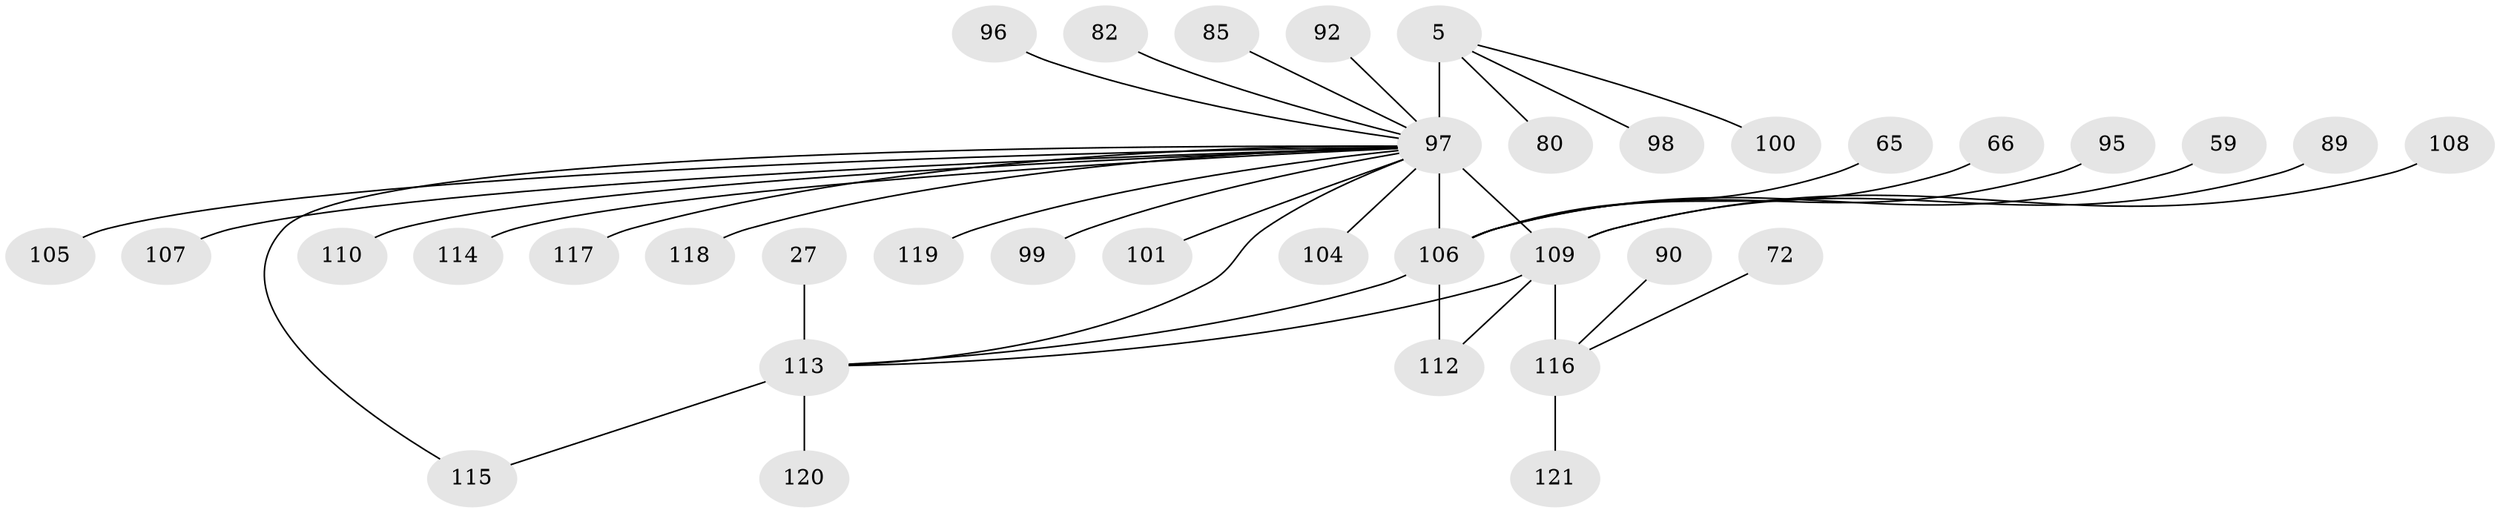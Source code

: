 // original degree distribution, {10: 0.05785123966942149, 7: 0.024793388429752067, 9: 0.03305785123966942, 8: 0.04132231404958678, 12: 0.01652892561983471, 5: 0.024793388429752067, 11: 0.024793388429752067, 6: 0.024793388429752067, 1: 0.5537190082644629, 2: 0.1652892561983471, 3: 0.03305785123966942}
// Generated by graph-tools (version 1.1) at 2025/59/03/04/25 21:59:08]
// undirected, 36 vertices, 39 edges
graph export_dot {
graph [start="1"]
  node [color=gray90,style=filled];
  5 [super="+2"];
  27 [super="+26"];
  59;
  65;
  66;
  72;
  80 [super="+51"];
  82;
  85;
  89;
  90;
  92;
  95 [super="+94"];
  96;
  97 [super="+64+42+53+71+84+31+37+38+40+41+47+50+56+58+73+76+78"];
  98;
  99 [super="+36+52"];
  100;
  101;
  104;
  105 [super="+70"];
  106 [super="+61+12+93+32+39+48+23"];
  107;
  108;
  109 [super="+16+34+67+81+86"];
  110;
  112 [super="+68"];
  113 [super="+102"];
  114;
  115 [super="+111+44+60"];
  116 [super="+18"];
  117 [super="+87"];
  118;
  119;
  120;
  121 [super="+103"];
  5 -- 100;
  5 -- 97 [weight=9];
  5 -- 98;
  5 -- 80;
  27 -- 113 [weight=8];
  59 -- 106;
  65 -- 106;
  66 -- 106;
  72 -- 116;
  82 -- 97;
  85 -- 97;
  89 -- 109;
  90 -- 116;
  92 -- 97;
  95 -- 106;
  96 -- 97;
  97 -- 105;
  97 -- 107;
  97 -- 109 [weight=4];
  97 -- 114;
  97 -- 117;
  97 -- 106 [weight=21];
  97 -- 99;
  97 -- 101;
  97 -- 104;
  97 -- 110;
  97 -- 115 [weight=2];
  97 -- 118;
  97 -- 119;
  97 -- 113 [weight=2];
  106 -- 112;
  106 -- 113 [weight=2];
  108 -- 109;
  109 -- 112;
  109 -- 116 [weight=8];
  109 -- 113;
  113 -- 115 [weight=2];
  113 -- 120;
  116 -- 121;
}
